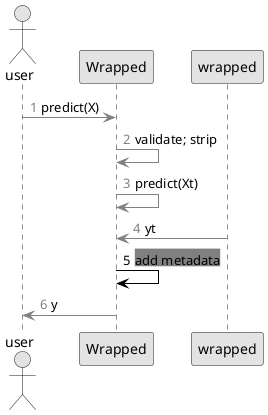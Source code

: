 @startuml

skinparam monochrome true
skinparam shadowing false

actor user
participant Wrapped
participant wrapped

autonumber 1 "<font color=grey>"
user -[#grey]> Wrapped: <back:white>predict(X)</back>
autonumber 2 "<font color=grey>"
Wrapped -[#grey]> Wrapped: <back:white>validate; strip</back>
autonumber 3 "<font color=grey>"
Wrapped -[#grey]> Wrapped: <back:white>predict(Xt)</back>
autonumber 4 "<font color=grey>"
wrapped -[#grey]> Wrapped: <back:white>yt</back>
autonumber 5 "<font color=black>"
Wrapped -[#black]> Wrapped: <back:grey>add metadata</back>
autonumber 6 "<font color=grey>"
Wrapped -[#grey]> user: <back:white>y</back>

@enduml